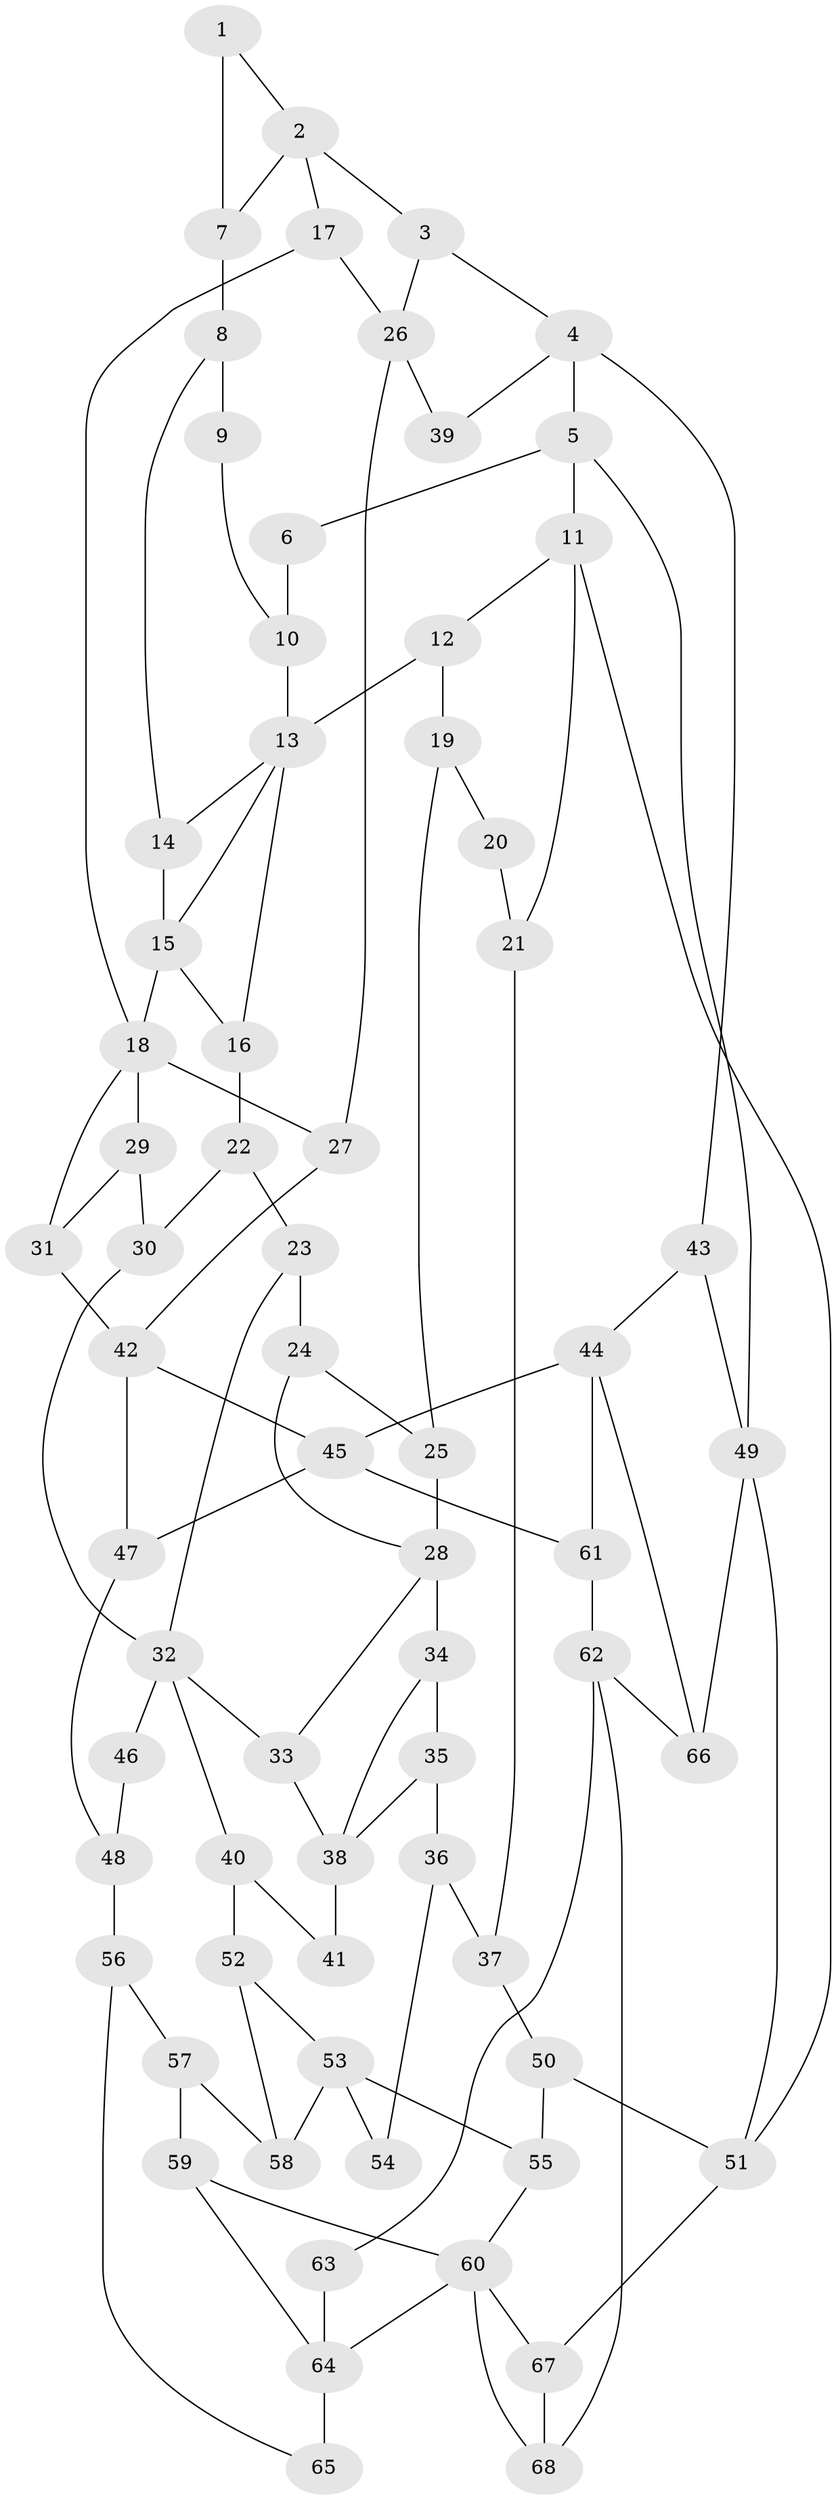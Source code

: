 // original degree distribution, {3: 0.014814814814814815, 6: 0.2074074074074074, 5: 0.5481481481481482, 4: 0.22962962962962963}
// Generated by graph-tools (version 1.1) at 2025/38/03/09/25 02:38:27]
// undirected, 68 vertices, 109 edges
graph export_dot {
graph [start="1"]
  node [color=gray90,style=filled];
  1;
  2;
  3;
  4;
  5;
  6;
  7;
  8;
  9;
  10;
  11;
  12;
  13;
  14;
  15;
  16;
  17;
  18;
  19;
  20;
  21;
  22;
  23;
  24;
  25;
  26;
  27;
  28;
  29;
  30;
  31;
  32;
  33;
  34;
  35;
  36;
  37;
  38;
  39;
  40;
  41;
  42;
  43;
  44;
  45;
  46;
  47;
  48;
  49;
  50;
  51;
  52;
  53;
  54;
  55;
  56;
  57;
  58;
  59;
  60;
  61;
  62;
  63;
  64;
  65;
  66;
  67;
  68;
  1 -- 2 [weight=1.0];
  1 -- 7 [weight=2.0];
  2 -- 3 [weight=1.0];
  2 -- 7 [weight=2.0];
  2 -- 17 [weight=1.0];
  3 -- 4 [weight=1.0];
  3 -- 26 [weight=1.0];
  4 -- 5 [weight=1.0];
  4 -- 39 [weight=1.0];
  4 -- 43 [weight=2.0];
  5 -- 6 [weight=1.0];
  5 -- 11 [weight=1.0];
  5 -- 49 [weight=1.0];
  6 -- 10 [weight=1.0];
  7 -- 8 [weight=2.0];
  8 -- 9 [weight=2.0];
  8 -- 14 [weight=1.0];
  9 -- 10 [weight=1.0];
  10 -- 13 [weight=1.0];
  11 -- 12 [weight=1.0];
  11 -- 21 [weight=1.0];
  11 -- 51 [weight=1.0];
  12 -- 13 [weight=2.0];
  12 -- 19 [weight=2.0];
  13 -- 14 [weight=1.0];
  13 -- 15 [weight=1.0];
  13 -- 16 [weight=1.0];
  14 -- 15 [weight=1.0];
  15 -- 16 [weight=1.0];
  15 -- 18 [weight=2.0];
  16 -- 22 [weight=1.0];
  17 -- 18 [weight=1.0];
  17 -- 26 [weight=1.0];
  18 -- 27 [weight=1.0];
  18 -- 29 [weight=1.0];
  18 -- 31 [weight=1.0];
  19 -- 20 [weight=2.0];
  19 -- 25 [weight=2.0];
  20 -- 21 [weight=1.0];
  21 -- 37 [weight=1.0];
  22 -- 23 [weight=1.0];
  22 -- 30 [weight=1.0];
  23 -- 24 [weight=1.0];
  23 -- 32 [weight=1.0];
  24 -- 25 [weight=1.0];
  24 -- 28 [weight=1.0];
  25 -- 28 [weight=3.0];
  26 -- 27 [weight=2.0];
  26 -- 39 [weight=2.0];
  27 -- 42 [weight=1.0];
  28 -- 33 [weight=1.0];
  28 -- 34 [weight=1.0];
  29 -- 30 [weight=1.0];
  29 -- 31 [weight=1.0];
  30 -- 32 [weight=1.0];
  31 -- 42 [weight=1.0];
  32 -- 33 [weight=1.0];
  32 -- 40 [weight=1.0];
  32 -- 46 [weight=2.0];
  33 -- 38 [weight=2.0];
  34 -- 35 [weight=1.0];
  34 -- 38 [weight=1.0];
  35 -- 36 [weight=1.0];
  35 -- 38 [weight=1.0];
  36 -- 37 [weight=1.0];
  36 -- 54 [weight=1.0];
  37 -- 50 [weight=1.0];
  38 -- 41 [weight=2.0];
  40 -- 41 [weight=1.0];
  40 -- 52 [weight=1.0];
  42 -- 45 [weight=1.0];
  42 -- 47 [weight=1.0];
  43 -- 44 [weight=1.0];
  43 -- 49 [weight=2.0];
  44 -- 45 [weight=1.0];
  44 -- 61 [weight=2.0];
  44 -- 66 [weight=1.0];
  45 -- 47 [weight=1.0];
  45 -- 61 [weight=2.0];
  46 -- 48 [weight=1.0];
  47 -- 48 [weight=1.0];
  48 -- 56 [weight=1.0];
  49 -- 51 [weight=1.0];
  49 -- 66 [weight=2.0];
  50 -- 51 [weight=1.0];
  50 -- 55 [weight=1.0];
  51 -- 67 [weight=1.0];
  52 -- 53 [weight=1.0];
  52 -- 58 [weight=1.0];
  53 -- 54 [weight=2.0];
  53 -- 55 [weight=2.0];
  53 -- 58 [weight=1.0];
  55 -- 60 [weight=2.0];
  56 -- 57 [weight=1.0];
  56 -- 65 [weight=1.0];
  57 -- 58 [weight=1.0];
  57 -- 59 [weight=1.0];
  59 -- 60 [weight=1.0];
  59 -- 64 [weight=1.0];
  60 -- 64 [weight=1.0];
  60 -- 67 [weight=1.0];
  60 -- 68 [weight=1.0];
  61 -- 62 [weight=2.0];
  62 -- 63 [weight=1.0];
  62 -- 66 [weight=1.0];
  62 -- 68 [weight=1.0];
  63 -- 64 [weight=2.0];
  64 -- 65 [weight=2.0];
  67 -- 68 [weight=1.0];
}
